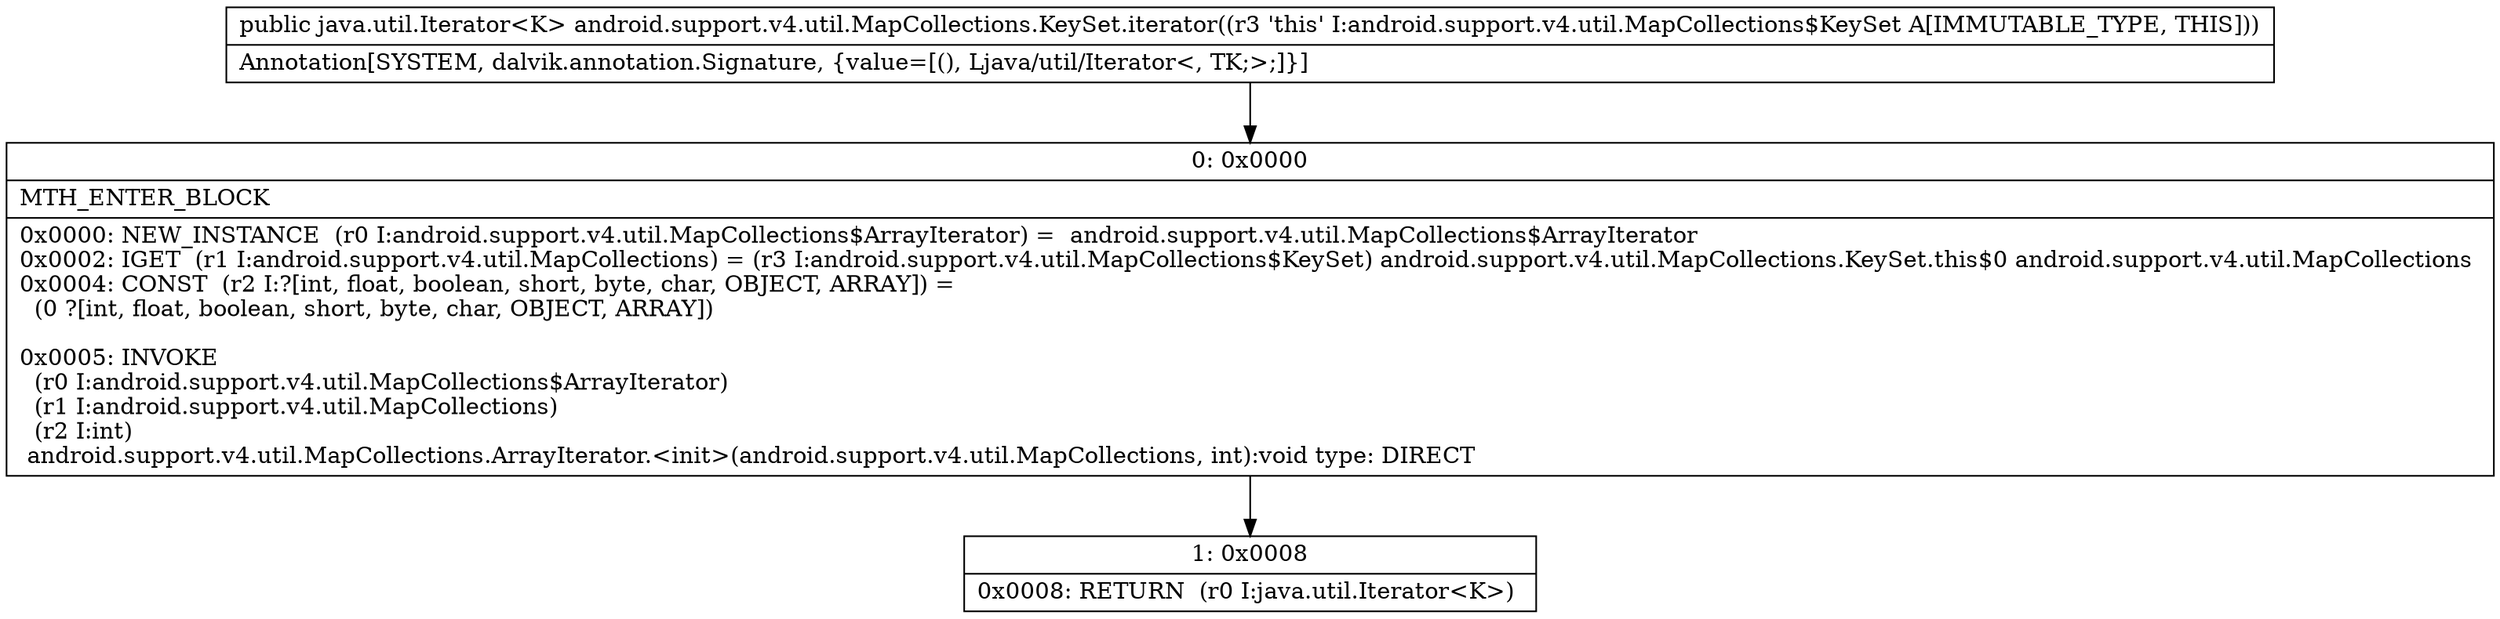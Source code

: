digraph "CFG forandroid.support.v4.util.MapCollections.KeySet.iterator()Ljava\/util\/Iterator;" {
Node_0 [shape=record,label="{0\:\ 0x0000|MTH_ENTER_BLOCK\l|0x0000: NEW_INSTANCE  (r0 I:android.support.v4.util.MapCollections$ArrayIterator) =  android.support.v4.util.MapCollections$ArrayIterator \l0x0002: IGET  (r1 I:android.support.v4.util.MapCollections) = (r3 I:android.support.v4.util.MapCollections$KeySet) android.support.v4.util.MapCollections.KeySet.this$0 android.support.v4.util.MapCollections \l0x0004: CONST  (r2 I:?[int, float, boolean, short, byte, char, OBJECT, ARRAY]) = \l  (0 ?[int, float, boolean, short, byte, char, OBJECT, ARRAY])\l \l0x0005: INVOKE  \l  (r0 I:android.support.v4.util.MapCollections$ArrayIterator)\l  (r1 I:android.support.v4.util.MapCollections)\l  (r2 I:int)\l android.support.v4.util.MapCollections.ArrayIterator.\<init\>(android.support.v4.util.MapCollections, int):void type: DIRECT \l}"];
Node_1 [shape=record,label="{1\:\ 0x0008|0x0008: RETURN  (r0 I:java.util.Iterator\<K\>) \l}"];
MethodNode[shape=record,label="{public java.util.Iterator\<K\> android.support.v4.util.MapCollections.KeySet.iterator((r3 'this' I:android.support.v4.util.MapCollections$KeySet A[IMMUTABLE_TYPE, THIS]))  | Annotation[SYSTEM, dalvik.annotation.Signature, \{value=[(), Ljava\/util\/Iterator\<, TK;\>;]\}]\l}"];
MethodNode -> Node_0;
Node_0 -> Node_1;
}

